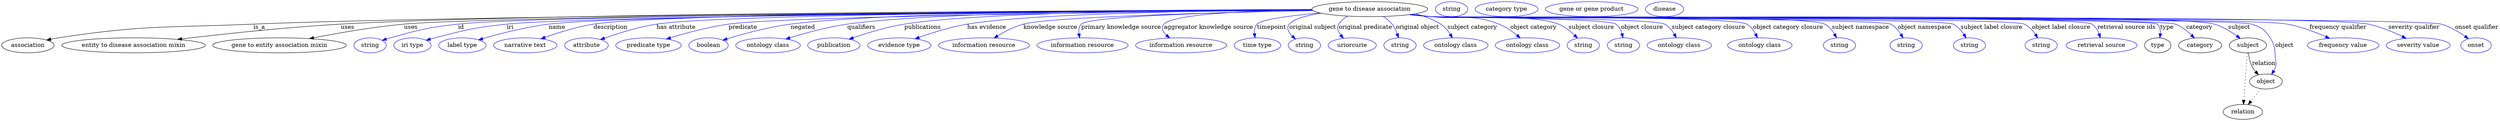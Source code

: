 digraph {
	graph [bb="0,0,5950.4,283"];
	node [label="\N"];
	"gene to disease association"	[height=0.5,
		label="gene to disease association",
		pos="3259.4,265",
		width=3.8274];
	association	[height=0.5,
		pos="62.394,178",
		width=1.7332];
	"gene to disease association" -> association	[label=is_a,
		lp="613.39,221.5",
		pos="e,106.48,190.74 3122.2,263.24 2650.6,260.46 1098,249.92 599.39,229 391.95,220.3 338.6,227.61 133.39,196 127.91,195.16 122.23,194.1 \
116.58,192.94"];
	"entity to disease association mixin"	[height=0.5,
		pos="313.39,178",
		width=4.7482];
	"gene to disease association" -> "entity to disease association mixin"	[label=uses,
		lp="823.89,221.5",
		pos="e,418.23,192.27 3121.7,263.61 2674.2,262.08 1262.8,255.25 807.39,229 677.18,221.5 528.33,205.4 428.35,193.48"];
	"gene to entity association mixin"	[height=0.5,
		pos="661.39,178",
		width=4.4232];
	"gene to disease association" -> "gene to entity association mixin"	[label=uses,
		lp="974.89,221.5",
		pos="e,732.71,194.13 3122.2,263.13 2659.3,260.01 1172.9,248.58 958.39,229 884.93,222.3 802.23,207.79 742.79,196.13"];
	id	[color=blue,
		height=0.5,
		label=string,
		pos="877.39,178",
		width=1.0652];
	"gene to disease association" -> id	[color=blue,
		label=id,
		lp="1094.4,221.5",
		pos="e,906.38,190 3122.1,263.26 2676.6,260.67 1288.4,250.9 1087.4,229 1014.3,221.04 996.2,215.65 925.39,196 922.29,195.14 919.09,194.17 \
915.89,193.16",
		style=solid];
	iri	[color=blue,
		height=0.5,
		label="iri type",
		pos="978.39,178",
		width=1.2277];
	"gene to disease association" -> iri	[color=blue,
		label=iri,
		lp="1211.4,221.5",
		pos="e,1011.3,190.23 3122.4,263.04 2693.3,259.84 1392.7,248.62 1203.4,229 1126,220.97 1106.8,215.26 1031.4,196 1028,195.14 1024.5,194.18 \
1021,193.17",
		style=solid];
	name	[color=blue,
		height=0.5,
		label="label type",
		pos="1097.4,178",
		width=1.5707];
	"gene to disease association" -> name	[color=blue,
		label=name,
		lp="1322.4,221.5",
		pos="e,1136.2,191.27 3122,263.25 2706.6,260.76 1481.1,251.55 1302.4,229 1248,222.14 1187.1,206.21 1146,194.16",
		style=solid];
	description	[color=blue,
		height=0.5,
		label="narrative text",
		pos="1247.4,178",
		width=2.0943];
	"gene to disease association" -> description	[color=blue,
		label=description,
		lp="1449.9,221.5",
		pos="e,1284.6,193.78 3121.7,263.62 2721.6,262.2 1576.5,255.81 1409.4,229 1369.6,222.62 1326.1,208.77 1294.2,197.26",
		style=solid];
	"has attribute"	[color=blue,
		height=0.5,
		label=attribute,
		pos="1392.4,178",
		width=1.4443];
	"gene to disease association" -> "has attribute"	[color=blue,
		label="has attribute",
		lp="1606.4,221.5",
		pos="e,1425.7,191.88 3121.9,263.3 2744.7,261.08 1711.5,252.88 1559.4,229 1516.1,222.21 1468.4,207.12 1435.1,195.28",
		style=solid];
	predicate	[color=blue,
		height=0.5,
		label="predicate type",
		pos="1540.4,178",
		width=2.1665];
	"gene to disease association" -> predicate	[color=blue,
		label=predicate,
		lp="1765.4,221.5",
		pos="e,1583.1,193.23 3122.5,262.69 2773.1,259.08 1866.7,247.99 1731.4,229 1683.7,222.31 1630.9,207.91 1592.9,196.27",
		style=solid];
	negated	[color=blue,
		height=0.5,
		label=boolean,
		pos="1683.4,178",
		width=1.2999];
	"gene to disease association" -> negated	[color=blue,
		label=negated,
		lp="1907.4,221.5",
		pos="e,1717.4,190.44 3121.7,264.11 2821.4,263.78 2115.6,259.63 1878.4,229 1825.5,222.17 1766.3,205.69 1727.2,193.51",
		style=solid];
	qualifiers	[color=blue,
		height=0.5,
		label="ontology class",
		pos="1824.4,178",
		width=2.1304];
	"gene to disease association" -> qualifiers	[color=blue,
		label=qualifiers,
		lp="2046.9,221.5",
		pos="e,1866.6,193.17 3121.5,264.13 2843.4,263.73 2223.5,259.33 2013.4,229 1966.2,222.19 1913.9,207.8 1876.3,196.2",
		style=solid];
	publications	[color=blue,
		height=0.5,
		label=publication,
		pos="1981.4,178",
		width=1.7332];
	"gene to disease association" -> publications	[color=blue,
		label=publications,
		lp="2193.4,221.5",
		pos="e,2017.5,192.69 3121.7,264.08 2867.2,263.49 2332.5,258.62 2149.4,229 2107,222.14 2060.3,207.66 2026.9,196.04",
		style=solid];
	"has evidence"	[color=blue,
		height=0.5,
		label="evidence type",
		pos="2137.4,178",
		width=2.0943];
	"gene to disease association" -> "has evidence"	[color=blue,
		label="has evidence",
		lp="2345.9,221.5",
		pos="e,2175,193.7 3121.7,263.43 2895.1,261.73 2453.2,255.08 2299.4,229 2259.8,222.29 2216.4,208.54 2184.5,197.15",
		style=solid];
	"knowledge source"	[color=blue,
		height=0.5,
		label="information resource",
		pos="2339.4,178",
		width=3.015];
	"gene to disease association" -> "knowledge source"	[color=blue,
		label="knowledge source",
		lp="2497.9,221.5",
		pos="e,2363.3,195.57 3124.1,261.55 2906.8,257.11 2498,246.57 2433.4,229 2411.7,223.09 2389.3,211.49 2371.9,200.95",
		style=solid];
	"primary knowledge source"	[color=blue,
		height=0.5,
		label="information resource",
		pos="2574.4,178",
		width=3.015];
	"gene to disease association" -> "primary knowledge source"	[color=blue,
		label="primary knowledge source",
		lp="2666.4,221.5",
		pos="e,2567.7,196.01 3123.7,261.84 2928.6,258.05 2590.1,248.68 2571.4,229 2565.6,222.91 2564.6,214.28 2565.6,205.91",
		style=solid];
	"aggregator knowledge source"	[color=blue,
		height=0.5,
		label="information resource",
		pos="2809.4,178",
		width=3.015];
	"gene to disease association" -> "aggregator knowledge source"	[color=blue,
		label="aggregator knowledge source",
		lp="2874.9,221.5",
		pos="e,2782.1,195.65 3121.8,263.59 2985,261.72 2792.1,254.5 2768.4,229 2760.5,220.57 2765.6,210.87 2774.4,202.27",
		style=solid];
	timepoint	[color=blue,
		height=0.5,
		label="time type",
		pos="2991.4,178",
		width=1.5346];
	"gene to disease association" -> timepoint	[color=blue,
		label=timepoint,
		lp="3025.4,221.5",
		pos="e,2985.7,196.29 3141.1,255.77 3073.7,249.85 3000.8,240.83 2990.4,229 2985,222.85 2983.7,214.46 2984.2,206.3",
		style=solid];
	"original subject"	[color=blue,
		height=0.5,
		label=string,
		pos="3103.4,178",
		width=1.0652];
	"gene to disease association" -> "original subject"	[color=blue,
		label="original subject",
		lp="3123.4,221.5",
		pos="e,3082.3,193.19 3143.5,255.19 3109.3,250.03 3078.1,241.88 3067.4,229 3059.8,219.86 3065.6,209.22 3074.6,200.11",
		style=solid];
	"original predicate"	[color=blue,
		height=0.5,
		label=uriorcurie,
		pos="3217.4,178",
		width=1.5887];
	"gene to disease association" -> "original predicate"	[color=blue,
		label="original predicate",
		lp="3248.9,221.5",
		pos="e,3196.6,195.19 3206.6,248.31 3198.2,243.46 3190.6,237.16 3185.4,229 3180,220.42 3183.5,211.04 3189.8,202.75",
		style=solid];
	"original object"	[color=blue,
		height=0.5,
		label=string,
		pos="3331.4,178",
		width=1.0652];
	"gene to disease association" -> "original object"	[color=blue,
		label="original object",
		lp="3372.9,221.5",
		pos="e,3327.7,196.09 3291.5,247.44 3299.1,242.34 3306.7,236.14 3312.4,229 3317.8,222.27 3321.8,213.85 3324.6,205.85",
		style=solid];
	"subject category"	[color=blue,
		height=0.5,
		label="ontology class",
		pos="3464.4,178",
		width=2.1304];
	"gene to disease association" -> "subject category"	[color=blue,
		label="subject category",
		lp="3503.9,221.5",
		pos="e,3456.4,195.96 3368.2,253.83 3389.3,248.54 3410.4,240.66 3428.4,229 3437.7,222.97 3445.3,213.65 3451.2,204.68",
		style=solid];
	"object category"	[color=blue,
		height=0.5,
		label="ontology class",
		pos="3635.4,178",
		width=2.1304];
	"gene to disease association" -> "object category"	[color=blue,
		label="object category",
		lp="3649.9,221.5",
		pos="e,3618.2,195.65 3358.6,252.47 3374.6,250.63 3391,248.76 3406.4,247 3477.9,238.86 3500.3,255.22 3567.4,229 3583,222.89 3598.3,212.23 \
3610.4,202.32",
		style=solid];
	"subject closure"	[color=blue,
		height=0.5,
		label=string,
		pos="3768.4,178",
		width=1.0652];
	"gene to disease association" -> "subject closure"	[color=blue,
		label="subject closure",
		lp="3787.9,221.5",
		pos="e,3754.7,195.21 3355.8,252.07 3372.6,250.21 3390,248.43 3406.4,247 3473.6,241.12 3646.8,254.09 3709.4,229 3723.7,223.27 3737,212.63 \
3747.4,202.63",
		style=solid];
	"object closure"	[color=blue,
		height=0.5,
		label=string,
		pos="3864.4,178",
		width=1.0652];
	"gene to disease association" -> "object closure"	[color=blue,
		label="object closure",
		lp="3908.4,221.5",
		pos="e,3863,196.28 3354.6,251.95 3371.8,250.06 3389.6,248.31 3406.4,247 3430.8,245.09 3826.7,243.47 3846.4,229 3853.8,223.59 3858.1,214.86 \
3860.7,206.2",
		style=solid];
	"subject category closure"	[color=blue,
		height=0.5,
		label="ontology class",
		pos="3997.4,178",
		width=2.1304];
	"gene to disease association" -> "subject category closure"	[color=blue,
		label="subject category closure",
		lp="4066.9,221.5",
		pos="e,3990.4,196.14 3354.2,251.87 3371.5,249.98 3389.5,248.25 3406.4,247 3437.2,244.72 3935.2,243.71 3962.4,229 3972.2,223.7 3979.8,\
214.34 3985.4,205.14",
		style=solid];
	"object category closure"	[color=blue,
		height=0.5,
		label="ontology class",
		pos="4189.4,178",
		width=2.1304];
	"gene to disease association" -> "object category closure"	[color=blue,
		label="object category closure",
		lp="4256.9,221.5",
		pos="e,4183.7,196.12 3353.8,251.8 3371.2,249.9 3389.4,248.19 3406.4,247 3448.1,244.1 4122.1,249.76 4158.4,229 4167.6,223.73 4174.4,214.5 \
4179.3,205.39",
		style=solid];
	"subject namespace"	[color=blue,
		height=0.5,
		label=string,
		pos="4379.4,178",
		width=1.0652];
	"gene to disease association" -> "subject namespace"	[color=blue,
		label="subject namespace",
		lp="4429.4,221.5",
		pos="e,4372.4,196.2 3353.4,251.77 3371,249.87 3389.2,248.16 3406.4,247 3458.4,243.5 4298.4,253.51 4344.4,229 4354.2,223.77 4361.9,214.42 \
4367.5,205.2",
		style=solid];
	"object namespace"	[color=blue,
		height=0.5,
		label=string,
		pos="4538.4,178",
		width=1.0652];
	"gene to disease association" -> "object namespace"	[color=blue,
		label="object namespace",
		lp="4582.4,221.5",
		pos="e,4531,195.74 3353,251.78 3370.7,249.86 3389.1,248.14 3406.4,247 3436.7,245 4474.3,242.91 4501.4,229 4511.7,223.68 4519.9,214 4525.9,\
204.57",
		style=solid];
	"subject label closure"	[color=blue,
		height=0.5,
		label=string,
		pos="4689.4,178",
		width=1.0652];
	"gene to disease association" -> "subject label closure"	[color=blue,
		label="subject label closure",
		lp="4742.4,221.5",
		pos="e,4681.4,195.77 3353,251.75 3370.7,249.84 3389.1,248.12 3406.4,247 3440.9,244.76 4619.4,244.39 4650.4,229 4661.1,223.67 4669.8,213.85 \
4676.2,204.31",
		style=solid];
	"object label closure"	[color=blue,
		height=0.5,
		label=string,
		pos="4860.4,178",
		width=1.0652];
	"gene to disease association" -> "object label closure"	[color=blue,
		label="object label closure",
		lp="4907.9,221.5",
		pos="e,4852.1,195.79 3353,251.72 3370.7,249.81 3389.1,248.11 3406.4,247 3445.6,244.49 4785.1,246.24 4820.4,229 4831.3,223.7 4840.1,213.88 \
4846.7,204.34",
		style=solid];
	"retrieval source ids"	[color=blue,
		height=0.5,
		label="retrieval source",
		pos="5004.4,178",
		width=2.347];
	"gene to disease association" -> "retrieval source ids"	[color=blue,
		label="retrieval source ids",
		lp="5063.9,221.5",
		pos="e,5001.4,196.01 3353,251.71 3370.7,249.8 3389.1,248.1 3406.4,247 3450.1,244.23 4944.7,252.81 4981.4,229 4989.5,223.71 4994.9,214.73 \
4998.3,205.83",
		style=solid];
	type	[height=0.5,
		pos="5138.4,178",
		width=0.86659];
	"gene to disease association" -> type	[color=blue,
		label=type,
		lp="5160.4,221.5",
		pos="e,5143.5,196.18 3352.6,251.73 3370.4,249.81 3389,248.1 3406.4,247 3430.4,245.49 5120.3,245.92 5137.4,229 5143.4,223.09 5145,214.52 \
5144.6,206.13",
		style=solid];
	category	[height=0.5,
		pos="5239.4,178",
		width=1.4263];
	"gene to disease association" -> category	[color=blue,
		label=category,
		lp="5237.9,221.5",
		pos="e,5225.8,195.46 3352.6,251.73 3370.4,249.81 3389,248.09 3406.4,247 3455.6,243.92 5134.2,246.2 5180.4,229 5195,223.57 5208.4,212.81 \
5218.8,202.66",
		style=solid];
	subject	[height=0.5,
		pos="5353.4,178",
		width=1.2277];
	"gene to disease association" -> subject	[color=blue,
		label=subject,
		lp="5332.4,221.5",
		pos="e,5335.1,194.56 3352.6,251.72 3370.4,249.8 3389,248.09 3406.4,247 3509.9,240.53 5173.8,258.08 5273.4,229 5292.8,223.32 5312.2,211.45 \
5327,200.7",
		style=solid];
	object	[height=0.5,
		pos="5396.4,91",
		width=1.0832];
	"gene to disease association" -> object	[color=blue,
		label=object,
		lp="5440.4,178",
		pos="e,5409.8,108.09 3352.6,251.72 3370.4,249.79 3389,248.09 3406.4,247 3460.6,243.62 5310.9,246.42 5362.4,229 5385.5,221.16 5393,216.42 \
5406.4,196 5420,175.38 5416.5,166.51 5419.4,142 5420.2,135.38 5421.3,133.39 5419.4,127 5418.4,123.55 5416.9,120.13 5415.1,116.85",
		style=solid];
	"frequency qualifier"	[color=blue,
		height=0.5,
		label="frequency value",
		pos="5580.4,178",
		width=2.3651];
	"gene to disease association" -> "frequency qualifier"	[color=blue,
		label="frequency qualifier",
		lp="5568.4,221.5",
		pos="e,5548.2,194.74 3352.6,251.71 3370.4,249.79 3389,248.08 3406.4,247 3519.6,239.98 5335.9,249.77 5447.4,229 5479.1,223.09 5513.1,210.17 \
5538.8,198.94",
		style=solid];
	"severity qualifier"	[color=blue,
		height=0.5,
		label="severity value",
		pos="5759.4,178",
		width=2.1123];
	"gene to disease association" -> "severity qualifier"	[color=blue,
		label="severity qualifier",
		lp="5749.4,221.5",
		pos="e,5730.6,194.86 3352.6,251.7 3370.4,249.78 3389,248.08 3406.4,247 3530.3,239.36 5518.8,254.01 5640.4,229 5668.8,223.17 5698.8,210.48 \
5721.6,199.35",
		style=solid];
	"onset qualifier"	[color=blue,
		height=0.5,
		label=onset,
		pos="5896.4,178",
		width=1.011];
	"gene to disease association" -> "onset qualifier"	[color=blue,
		label="onset qualifier",
		lp="5898.9,221.5",
		pos="e,5878.5,193.85 3352.6,251.69 3370.4,249.77 3389,248.07 3406.4,247 3473.2,242.9 5750.1,247.33 5814.4,229 5834.6,223.23 5854.9,211 \
5870.1,200.07",
		style=solid];
	association_type	[color=blue,
		height=0.5,
		label=string,
		pos="3453.4,265",
		width=1.0652];
	association_category	[color=blue,
		height=0.5,
		label="category type",
		pos="3584.4,265",
		width=2.0762];
	subject -> object	[label=relation,
		lp="5391.4,134.5",
		pos="e,5378.5,107.23 5354.5,159.55 5355.7,149.57 5358.2,137.07 5363.4,127 5365.6,122.68 5368.5,118.52 5371.7,114.66"];
	relation	[height=0.5,
		pos="5341.4,18",
		width=1.2999];
	subject -> relation	[pos="e,5342.7,36.188 5352.1,159.79 5350,132.48 5346,78.994 5343.5,46.38",
		style=dotted];
	"gene to disease association_subject"	[color=blue,
		height=0.5,
		label="gene or gene product",
		pos="3787.4,265",
		width=3.0692];
	object -> relation	[pos="e,5354.2,35.54 5383.9,73.889 5377,64.939 5368.2,53.617 5360.4,43.584",
		style=dotted];
	"gene to disease association_object"	[color=blue,
		height=0.5,
		label=disease,
		pos="3961.4,265",
		width=1.2638];
}
